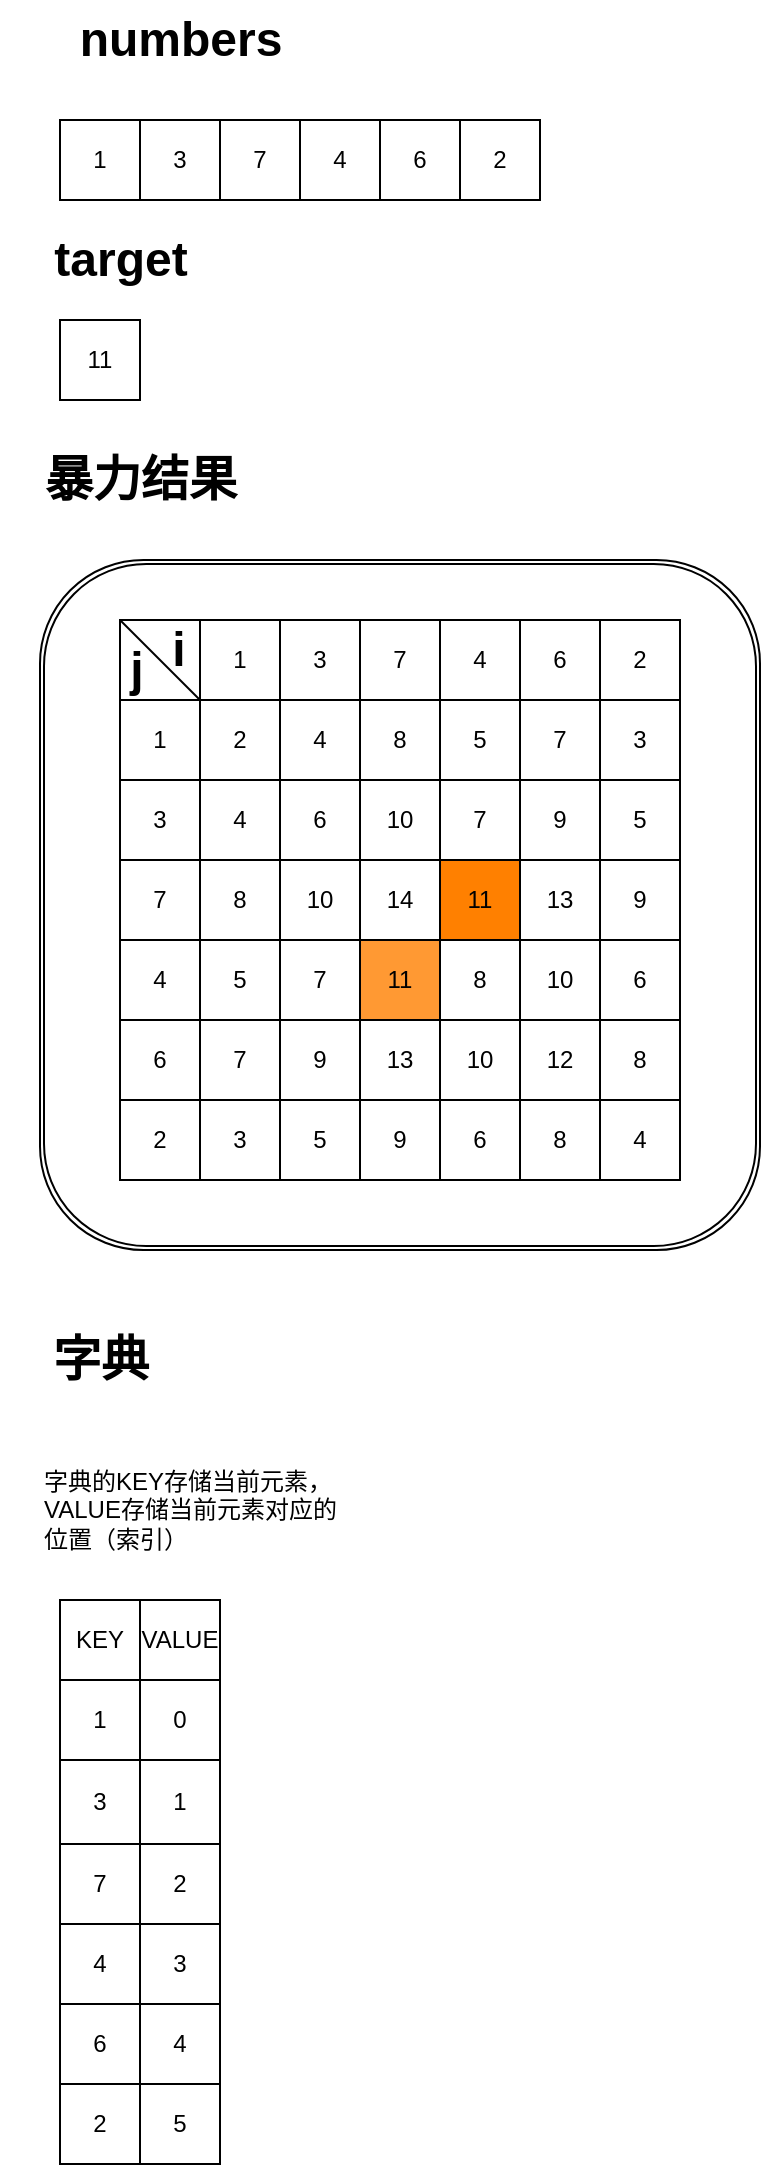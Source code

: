 <mxfile version="13.1.3">
    <diagram id="6hGFLwfOUW9BJ-s0fimq" name="Page-1">
        <mxGraphModel dx="591" dy="789" grid="1" gridSize="10" guides="1" tooltips="1" connect="1" arrows="1" fold="1" page="1" pageScale="1" pageWidth="827" pageHeight="1169" math="0" shadow="0">
            <root>
                <mxCell id="0"/>
                <mxCell id="1" parent="0"/>
                <mxCell id="28" value="target" style="text;strokeColor=none;fillColor=none;html=1;fontSize=24;fontStyle=1;verticalAlign=middle;align=center;" parent="1" vertex="1">
                    <mxGeometry x="90" y="210" width="100" height="40" as="geometry"/>
                </mxCell>
                <mxCell id="29" value="numbers" style="text;strokeColor=none;fillColor=none;html=1;fontSize=24;fontStyle=1;verticalAlign=middle;align=center;" parent="1" vertex="1">
                    <mxGeometry x="120" y="100" width="100" height="40" as="geometry"/>
                </mxCell>
                <mxCell id="49" value="" style="group" parent="1" vertex="1" connectable="0">
                    <mxGeometry x="110" y="160" width="240" height="40" as="geometry"/>
                </mxCell>
                <mxCell id="43" value="2" style="rounded=0;whiteSpace=wrap;html=1;" parent="49" vertex="1">
                    <mxGeometry x="200" width="40" height="40" as="geometry"/>
                </mxCell>
                <mxCell id="44" value="6" style="rounded=0;whiteSpace=wrap;html=1;" parent="49" vertex="1">
                    <mxGeometry x="160" width="40" height="40" as="geometry"/>
                </mxCell>
                <mxCell id="45" value="4" style="rounded=0;whiteSpace=wrap;html=1;" parent="49" vertex="1">
                    <mxGeometry x="120" width="40" height="40" as="geometry"/>
                </mxCell>
                <mxCell id="46" value="7" style="rounded=0;whiteSpace=wrap;html=1;" parent="49" vertex="1">
                    <mxGeometry x="80" width="40" height="40" as="geometry"/>
                </mxCell>
                <mxCell id="47" value="3" style="rounded=0;whiteSpace=wrap;html=1;" parent="49" vertex="1">
                    <mxGeometry x="40" width="40" height="40" as="geometry"/>
                </mxCell>
                <mxCell id="48" value="1" style="rounded=0;whiteSpace=wrap;html=1;" parent="49" vertex="1">
                    <mxGeometry width="40" height="40" as="geometry"/>
                </mxCell>
                <mxCell id="50" value="11" style="rounded=0;whiteSpace=wrap;html=1;" parent="1" vertex="1">
                    <mxGeometry x="110" y="260" width="40" height="40" as="geometry"/>
                </mxCell>
                <mxCell id="116" value="" style="group" parent="1" vertex="1" connectable="0">
                    <mxGeometry x="130" y="410" width="330" height="315" as="geometry"/>
                </mxCell>
                <mxCell id="117" value="" style="shape=ext;double=1;rounded=1;whiteSpace=wrap;html=1;fillColor=#FFFFFF;" parent="116" vertex="1">
                    <mxGeometry x="-30" y="-30" width="360" height="345" as="geometry"/>
                </mxCell>
                <mxCell id="53" value="" style="group" parent="116" vertex="1" connectable="0">
                    <mxGeometry x="50" width="240" height="40" as="geometry"/>
                </mxCell>
                <mxCell id="54" value="2" style="rounded=0;whiteSpace=wrap;html=1;" parent="53" vertex="1">
                    <mxGeometry x="200" width="40" height="40" as="geometry"/>
                </mxCell>
                <mxCell id="55" value="6" style="rounded=0;whiteSpace=wrap;html=1;" parent="53" vertex="1">
                    <mxGeometry x="160" width="40" height="40" as="geometry"/>
                </mxCell>
                <mxCell id="56" value="4" style="rounded=0;whiteSpace=wrap;html=1;" parent="53" vertex="1">
                    <mxGeometry x="120" width="40" height="40" as="geometry"/>
                </mxCell>
                <mxCell id="57" value="7" style="rounded=0;whiteSpace=wrap;html=1;" parent="53" vertex="1">
                    <mxGeometry x="80" width="40" height="40" as="geometry"/>
                </mxCell>
                <mxCell id="58" value="3" style="rounded=0;whiteSpace=wrap;html=1;" parent="53" vertex="1">
                    <mxGeometry x="40" width="40" height="40" as="geometry"/>
                </mxCell>
                <mxCell id="59" value="1" style="rounded=0;whiteSpace=wrap;html=1;" parent="53" vertex="1">
                    <mxGeometry width="40" height="40" as="geometry"/>
                </mxCell>
                <mxCell id="61" value="1" style="rounded=0;whiteSpace=wrap;html=1;" parent="116" vertex="1">
                    <mxGeometry x="10" y="40" width="40" height="40" as="geometry"/>
                </mxCell>
                <mxCell id="62" value="3" style="rounded=0;whiteSpace=wrap;html=1;" parent="116" vertex="1">
                    <mxGeometry x="10" y="80" width="40" height="40" as="geometry"/>
                </mxCell>
                <mxCell id="63" value="7" style="rounded=0;whiteSpace=wrap;html=1;" parent="116" vertex="1">
                    <mxGeometry x="10" y="120" width="40" height="40" as="geometry"/>
                </mxCell>
                <mxCell id="64" value="4" style="rounded=0;whiteSpace=wrap;html=1;" parent="116" vertex="1">
                    <mxGeometry x="10" y="160" width="40" height="40" as="geometry"/>
                </mxCell>
                <mxCell id="65" value="6" style="rounded=0;whiteSpace=wrap;html=1;" parent="116" vertex="1">
                    <mxGeometry x="10" y="200" width="40" height="40" as="geometry"/>
                </mxCell>
                <mxCell id="66" value="2" style="rounded=0;whiteSpace=wrap;html=1;" parent="116" vertex="1">
                    <mxGeometry x="10" y="240" width="40" height="40" as="geometry"/>
                </mxCell>
                <mxCell id="67" value="2" style="rounded=0;whiteSpace=wrap;html=1;" parent="116" vertex="1">
                    <mxGeometry x="50" y="40" width="40" height="40" as="geometry"/>
                </mxCell>
                <mxCell id="68" value="4" style="rounded=0;whiteSpace=wrap;html=1;" parent="116" vertex="1">
                    <mxGeometry x="90" y="40" width="40" height="40" as="geometry"/>
                </mxCell>
                <mxCell id="69" value="8" style="rounded=0;whiteSpace=wrap;html=1;" parent="116" vertex="1">
                    <mxGeometry x="130" y="40" width="40" height="40" as="geometry"/>
                </mxCell>
                <mxCell id="70" value="4" style="rounded=0;whiteSpace=wrap;html=1;" parent="116" vertex="1">
                    <mxGeometry x="50" y="80" width="40" height="40" as="geometry"/>
                </mxCell>
                <mxCell id="71" value="8" style="rounded=0;whiteSpace=wrap;html=1;" parent="116" vertex="1">
                    <mxGeometry x="50" y="120" width="40" height="40" as="geometry"/>
                </mxCell>
                <mxCell id="72" value="5" style="rounded=0;whiteSpace=wrap;html=1;" parent="116" vertex="1">
                    <mxGeometry x="50" y="160" width="40" height="40" as="geometry"/>
                </mxCell>
                <mxCell id="73" value="7" style="rounded=0;whiteSpace=wrap;html=1;" parent="116" vertex="1">
                    <mxGeometry x="50" y="200" width="40" height="40" as="geometry"/>
                </mxCell>
                <mxCell id="74" value="3" style="rounded=0;whiteSpace=wrap;html=1;" parent="116" vertex="1">
                    <mxGeometry x="50" y="240" width="40" height="40" as="geometry"/>
                </mxCell>
                <mxCell id="75" value="6" style="rounded=0;whiteSpace=wrap;html=1;" parent="116" vertex="1">
                    <mxGeometry x="90" y="80" width="40" height="40" as="geometry"/>
                </mxCell>
                <mxCell id="76" value="10" style="rounded=0;whiteSpace=wrap;html=1;" parent="116" vertex="1">
                    <mxGeometry x="90" y="120" width="40" height="40" as="geometry"/>
                </mxCell>
                <mxCell id="77" value="7" style="rounded=0;whiteSpace=wrap;html=1;" parent="116" vertex="1">
                    <mxGeometry x="90" y="160" width="40" height="40" as="geometry"/>
                </mxCell>
                <mxCell id="78" value="9" style="rounded=0;whiteSpace=wrap;html=1;" parent="116" vertex="1">
                    <mxGeometry x="90" y="200" width="40" height="40" as="geometry"/>
                </mxCell>
                <mxCell id="79" value="5" style="rounded=0;whiteSpace=wrap;html=1;" parent="116" vertex="1">
                    <mxGeometry x="90" y="240" width="40" height="40" as="geometry"/>
                </mxCell>
                <mxCell id="80" value="10" style="rounded=0;whiteSpace=wrap;html=1;" parent="116" vertex="1">
                    <mxGeometry x="130" y="80" width="40" height="40" as="geometry"/>
                </mxCell>
                <mxCell id="81" value="14" style="rounded=0;whiteSpace=wrap;html=1;" parent="116" vertex="1">
                    <mxGeometry x="130" y="120" width="40" height="40" as="geometry"/>
                </mxCell>
                <mxCell id="82" value="11" style="rounded=0;whiteSpace=wrap;html=1;fillColor=#FF9933;" parent="116" vertex="1">
                    <mxGeometry x="130" y="160" width="40" height="40" as="geometry"/>
                </mxCell>
                <mxCell id="83" value="13" style="rounded=0;whiteSpace=wrap;html=1;" parent="116" vertex="1">
                    <mxGeometry x="130" y="200" width="40" height="40" as="geometry"/>
                </mxCell>
                <mxCell id="84" value="9" style="rounded=0;whiteSpace=wrap;html=1;" parent="116" vertex="1">
                    <mxGeometry x="130" y="240" width="40" height="40" as="geometry"/>
                </mxCell>
                <mxCell id="85" value="5" style="rounded=0;whiteSpace=wrap;html=1;" parent="116" vertex="1">
                    <mxGeometry x="170" y="40" width="40" height="40" as="geometry"/>
                </mxCell>
                <mxCell id="91" value="6" style="rounded=0;whiteSpace=wrap;html=1;" parent="116" vertex="1">
                    <mxGeometry x="170" y="240" width="40" height="40" as="geometry"/>
                </mxCell>
                <mxCell id="92" value="10" style="rounded=0;whiteSpace=wrap;html=1;" parent="116" vertex="1">
                    <mxGeometry x="170" y="200" width="40" height="40" as="geometry"/>
                </mxCell>
                <mxCell id="93" value="8" style="rounded=0;whiteSpace=wrap;html=1;" parent="116" vertex="1">
                    <mxGeometry x="170" y="160" width="40" height="40" as="geometry"/>
                </mxCell>
                <mxCell id="94" value="11" style="rounded=0;whiteSpace=wrap;html=1;fillColor=#FF8000;" parent="116" vertex="1">
                    <mxGeometry x="170" y="120" width="40" height="40" as="geometry"/>
                </mxCell>
                <mxCell id="95" value="7" style="rounded=0;whiteSpace=wrap;html=1;" parent="116" vertex="1">
                    <mxGeometry x="170" y="80" width="40" height="40" as="geometry"/>
                </mxCell>
                <mxCell id="97" value="3" style="rounded=0;whiteSpace=wrap;html=1;" parent="116" vertex="1">
                    <mxGeometry x="250" y="40" width="40" height="40" as="geometry"/>
                </mxCell>
                <mxCell id="98" value="5" style="rounded=0;whiteSpace=wrap;html=1;" parent="116" vertex="1">
                    <mxGeometry x="250" y="80" width="40" height="40" as="geometry"/>
                </mxCell>
                <mxCell id="99" value="9" style="rounded=0;whiteSpace=wrap;html=1;" parent="116" vertex="1">
                    <mxGeometry x="250" y="120" width="40" height="40" as="geometry"/>
                </mxCell>
                <mxCell id="100" value="6" style="rounded=0;whiteSpace=wrap;html=1;" parent="116" vertex="1">
                    <mxGeometry x="250" y="160" width="40" height="40" as="geometry"/>
                </mxCell>
                <mxCell id="101" value="8" style="rounded=0;whiteSpace=wrap;html=1;" parent="116" vertex="1">
                    <mxGeometry x="250" y="200" width="40" height="40" as="geometry"/>
                </mxCell>
                <mxCell id="102" value="4" style="rounded=0;whiteSpace=wrap;html=1;" parent="116" vertex="1">
                    <mxGeometry x="250" y="240" width="40" height="40" as="geometry"/>
                </mxCell>
                <mxCell id="103" value="7" style="rounded=0;whiteSpace=wrap;html=1;" parent="116" vertex="1">
                    <mxGeometry x="210" y="40" width="40" height="40" as="geometry"/>
                </mxCell>
                <mxCell id="104" value="9" style="rounded=0;whiteSpace=wrap;html=1;" parent="116" vertex="1">
                    <mxGeometry x="210" y="80" width="40" height="40" as="geometry"/>
                </mxCell>
                <mxCell id="105" value="13" style="rounded=0;whiteSpace=wrap;html=1;" parent="116" vertex="1">
                    <mxGeometry x="210" y="120" width="40" height="40" as="geometry"/>
                </mxCell>
                <mxCell id="106" value="10" style="rounded=0;whiteSpace=wrap;html=1;" parent="116" vertex="1">
                    <mxGeometry x="210" y="160" width="40" height="40" as="geometry"/>
                </mxCell>
                <mxCell id="107" value="12" style="rounded=0;whiteSpace=wrap;html=1;" parent="116" vertex="1">
                    <mxGeometry x="210" y="200" width="40" height="40" as="geometry"/>
                </mxCell>
                <mxCell id="108" value="8" style="rounded=0;whiteSpace=wrap;html=1;" parent="116" vertex="1">
                    <mxGeometry x="210" y="240" width="40" height="40" as="geometry"/>
                </mxCell>
                <mxCell id="109" value="" style="rounded=0;whiteSpace=wrap;html=1;" parent="116" vertex="1">
                    <mxGeometry x="10" width="40" height="40" as="geometry"/>
                </mxCell>
                <mxCell id="110" value="" style="endArrow=none;html=1;entryX=0;entryY=0;entryDx=0;entryDy=0;exitX=1;exitY=0;exitDx=0;exitDy=0;" parent="116" source="111" target="109" edge="1">
                    <mxGeometry width="50" height="50" relative="1" as="geometry">
                        <mxPoint x="10" y="50" as="sourcePoint"/>
                        <mxPoint x="60" as="targetPoint"/>
                    </mxGeometry>
                </mxCell>
                <mxCell id="111" value="i" style="text;strokeColor=none;fillColor=none;html=1;fontSize=24;fontStyle=1;verticalAlign=middle;align=center;" parent="116" vertex="1">
                    <mxGeometry x="24" width="30" height="30" as="geometry"/>
                </mxCell>
                <mxCell id="112" value="" style="endArrow=none;html=1;entryX=0;entryY=0;entryDx=0;entryDy=0;exitX=1;exitY=0;exitDx=0;exitDy=0;" parent="116" source="61" target="109" edge="1">
                    <mxGeometry width="50" height="50" relative="1" as="geometry">
                        <mxPoint x="50" y="40" as="sourcePoint"/>
                        <mxPoint x="10" as="targetPoint"/>
                    </mxGeometry>
                </mxCell>
                <mxCell id="115" value="j" style="text;strokeColor=none;fillColor=none;html=1;fontSize=24;fontStyle=1;verticalAlign=middle;align=center;" parent="116" vertex="1">
                    <mxGeometry y="10" width="36" height="30" as="geometry"/>
                </mxCell>
                <mxCell id="118" value="暴力结果" style="text;strokeColor=none;fillColor=none;html=1;fontSize=24;fontStyle=1;verticalAlign=middle;align=center;" parent="1" vertex="1">
                    <mxGeometry x="100" y="320" width="100" height="40" as="geometry"/>
                </mxCell>
                <mxCell id="119" value="字典" style="text;strokeColor=none;fillColor=none;html=1;fontSize=24;fontStyle=1;verticalAlign=middle;align=center;" vertex="1" parent="1">
                    <mxGeometry x="80" y="760" width="100" height="40" as="geometry"/>
                </mxCell>
                <mxCell id="134" value="字典的KEY存储当前元素，VALUE存储当前元素对应的位置（索引）" style="text;html=1;strokeColor=none;fillColor=none;align=left;verticalAlign=middle;whiteSpace=wrap;rounded=0;" vertex="1" parent="1">
                    <mxGeometry x="100" y="810" width="160" height="90" as="geometry"/>
                </mxCell>
                <mxCell id="135" value="" style="group" vertex="1" connectable="0" parent="1">
                    <mxGeometry x="110" y="900" width="80" height="282" as="geometry"/>
                </mxCell>
                <mxCell id="120" value="1" style="rounded=0;whiteSpace=wrap;html=1;" vertex="1" parent="135">
                    <mxGeometry y="40" width="40" height="40" as="geometry"/>
                </mxCell>
                <mxCell id="121" value="3" style="rounded=0;whiteSpace=wrap;html=1;" vertex="1" parent="135">
                    <mxGeometry y="80" width="40" height="42" as="geometry"/>
                </mxCell>
                <mxCell id="122" value="7" style="rounded=0;whiteSpace=wrap;html=1;" vertex="1" parent="135">
                    <mxGeometry y="122" width="40" height="40" as="geometry"/>
                </mxCell>
                <mxCell id="123" value="4" style="rounded=0;whiteSpace=wrap;html=1;" vertex="1" parent="135">
                    <mxGeometry y="162" width="40" height="40" as="geometry"/>
                </mxCell>
                <mxCell id="124" value="6" style="rounded=0;whiteSpace=wrap;html=1;" vertex="1" parent="135">
                    <mxGeometry y="202" width="40" height="40" as="geometry"/>
                </mxCell>
                <mxCell id="125" value="0" style="rounded=0;whiteSpace=wrap;html=1;" vertex="1" parent="135">
                    <mxGeometry x="40" y="40" width="40" height="40" as="geometry"/>
                </mxCell>
                <mxCell id="126" value="1" style="rounded=0;whiteSpace=wrap;html=1;" vertex="1" parent="135">
                    <mxGeometry x="40" y="80" width="40" height="42" as="geometry"/>
                </mxCell>
                <mxCell id="127" value="2" style="rounded=0;whiteSpace=wrap;html=1;" vertex="1" parent="135">
                    <mxGeometry x="40" y="122" width="40" height="40" as="geometry"/>
                </mxCell>
                <mxCell id="128" value="3" style="rounded=0;whiteSpace=wrap;html=1;" vertex="1" parent="135">
                    <mxGeometry x="40" y="162" width="40" height="40" as="geometry"/>
                </mxCell>
                <mxCell id="129" value="4" style="rounded=0;whiteSpace=wrap;html=1;" vertex="1" parent="135">
                    <mxGeometry x="40" y="202" width="40" height="40" as="geometry"/>
                </mxCell>
                <mxCell id="130" value="2" style="rounded=0;whiteSpace=wrap;html=1;" vertex="1" parent="135">
                    <mxGeometry y="242" width="40" height="40" as="geometry"/>
                </mxCell>
                <mxCell id="131" value="5" style="rounded=0;whiteSpace=wrap;html=1;" vertex="1" parent="135">
                    <mxGeometry x="40" y="242" width="40" height="40" as="geometry"/>
                </mxCell>
                <mxCell id="132" value="KEY" style="rounded=0;whiteSpace=wrap;html=1;" vertex="1" parent="135">
                    <mxGeometry width="40" height="40" as="geometry"/>
                </mxCell>
                <mxCell id="133" value="VALUE" style="rounded=0;whiteSpace=wrap;html=1;" vertex="1" parent="135">
                    <mxGeometry x="40" width="40" height="40" as="geometry"/>
                </mxCell>
            </root>
        </mxGraphModel>
    </diagram>
</mxfile>